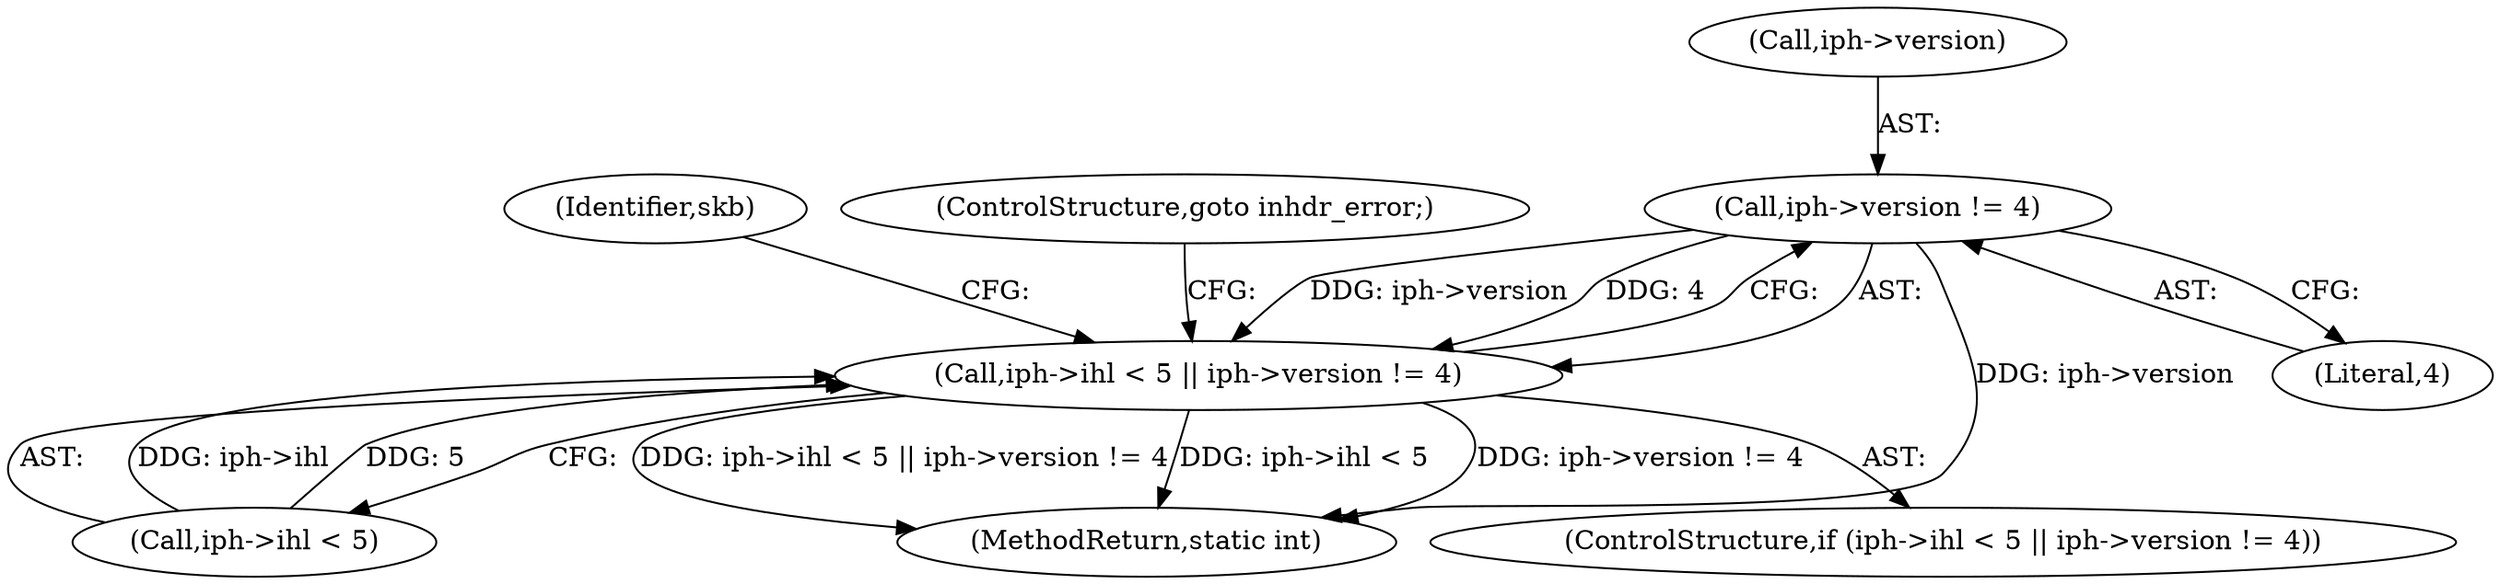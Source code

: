 digraph "0_linux_f8e9881c2aef1e982e5abc25c046820cd0b7cf64@pointer" {
"1000133" [label="(Call,iph->version != 4)"];
"1000127" [label="(Call,iph->ihl < 5 || iph->version != 4)"];
"1000133" [label="(Call,iph->version != 4)"];
"1000268" [label="(MethodReturn,static int)"];
"1000137" [label="(Literal,4)"];
"1000128" [label="(Call,iph->ihl < 5)"];
"1000142" [label="(Identifier,skb)"];
"1000127" [label="(Call,iph->ihl < 5 || iph->version != 4)"];
"1000138" [label="(ControlStructure,goto inhdr_error;)"];
"1000134" [label="(Call,iph->version)"];
"1000126" [label="(ControlStructure,if (iph->ihl < 5 || iph->version != 4))"];
"1000133" -> "1000127"  [label="AST: "];
"1000133" -> "1000137"  [label="CFG: "];
"1000134" -> "1000133"  [label="AST: "];
"1000137" -> "1000133"  [label="AST: "];
"1000127" -> "1000133"  [label="CFG: "];
"1000133" -> "1000268"  [label="DDG: iph->version"];
"1000133" -> "1000127"  [label="DDG: iph->version"];
"1000133" -> "1000127"  [label="DDG: 4"];
"1000127" -> "1000126"  [label="AST: "];
"1000127" -> "1000128"  [label="CFG: "];
"1000128" -> "1000127"  [label="AST: "];
"1000138" -> "1000127"  [label="CFG: "];
"1000142" -> "1000127"  [label="CFG: "];
"1000127" -> "1000268"  [label="DDG: iph->version != 4"];
"1000127" -> "1000268"  [label="DDG: iph->ihl < 5 || iph->version != 4"];
"1000127" -> "1000268"  [label="DDG: iph->ihl < 5"];
"1000128" -> "1000127"  [label="DDG: iph->ihl"];
"1000128" -> "1000127"  [label="DDG: 5"];
}

